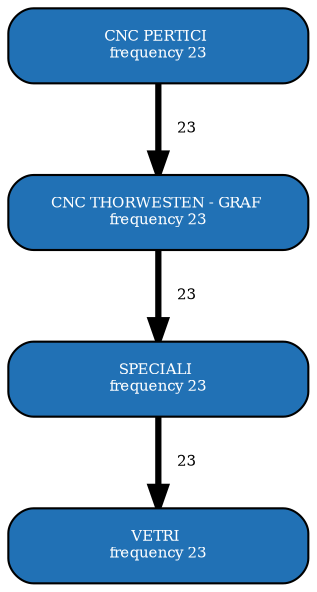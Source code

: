 digraph G {
  size="6"; 
  outputorder=edgesfirst; 
  edge[headclip=true, tailclip=false]; 
E3 [shape=box, style="filled, rounded", width=2, fontsize=7, fillcolor="/blues4/4" fontcolor=white, label="CNC PERTICI \nfrequency 23"];
E1 [shape=box, style="filled, rounded", width=2, fontsize=7, fillcolor="/blues4/4" fontcolor=white, label="SPECIALI \nfrequency 23"];
E4 [shape=box, style="filled, rounded", width=2, fontsize=7, fillcolor="/blues4/4" fontcolor=white, label="CNC THORWESTEN - GRAF \nfrequency 23"];
E2 [shape=box, style="filled, rounded", width=2, fontsize=7, fillcolor="/blues4/4" fontcolor=white, label="VETRI \nfrequency 23"];
E4 -> E1 [fontsize=7, penwidth= 3  , label="    23"];
E3 -> E4 [fontsize=7, penwidth= 3  , label="    23"];
E1 -> E2 [fontsize=7, penwidth= 3  , label="    23"];
}
